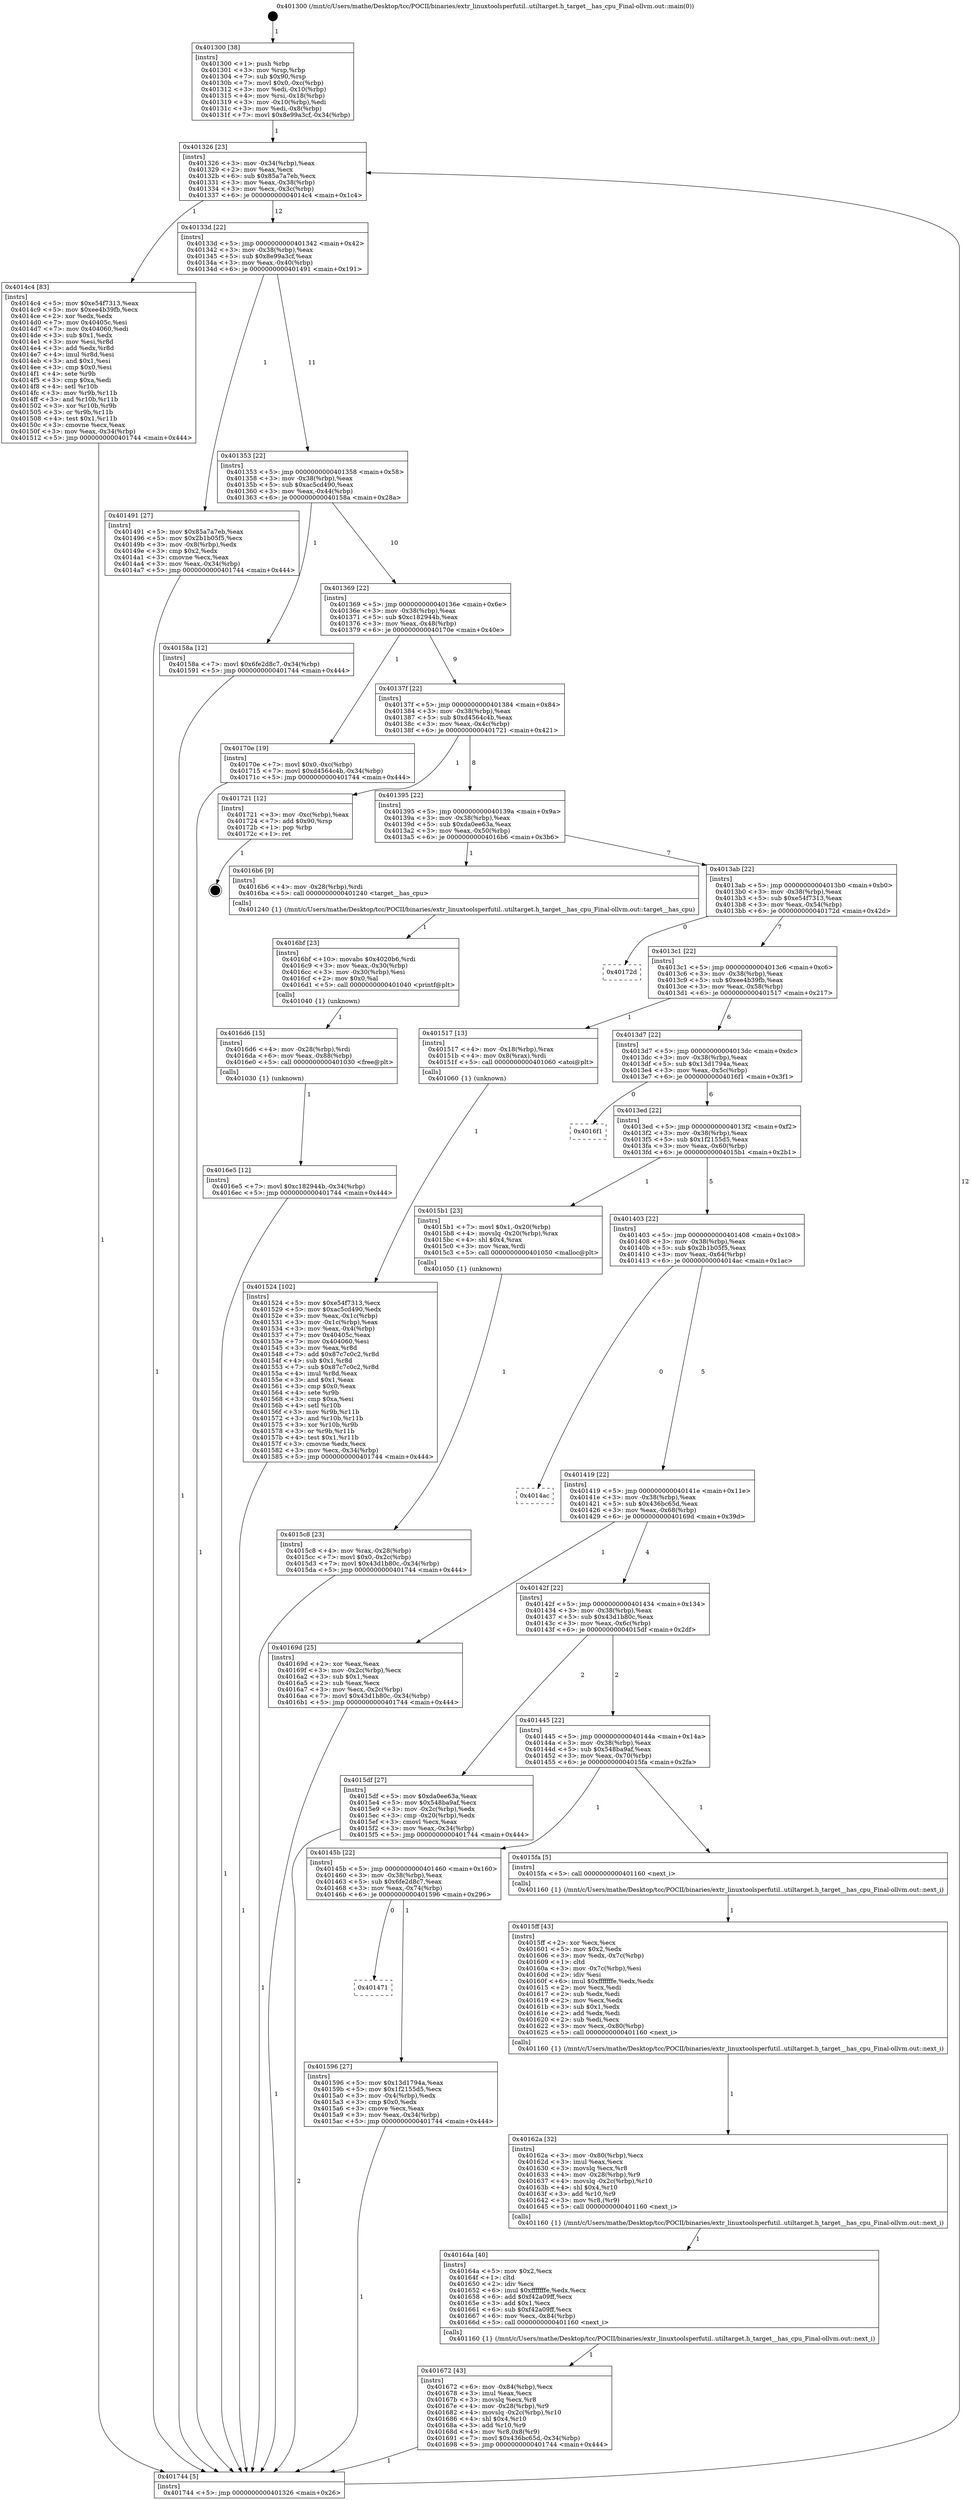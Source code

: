 digraph "0x401300" {
  label = "0x401300 (/mnt/c/Users/mathe/Desktop/tcc/POCII/binaries/extr_linuxtoolsperfutil..utiltarget.h_target__has_cpu_Final-ollvm.out::main(0))"
  labelloc = "t"
  node[shape=record]

  Entry [label="",width=0.3,height=0.3,shape=circle,fillcolor=black,style=filled]
  "0x401326" [label="{
     0x401326 [23]\l
     | [instrs]\l
     &nbsp;&nbsp;0x401326 \<+3\>: mov -0x34(%rbp),%eax\l
     &nbsp;&nbsp;0x401329 \<+2\>: mov %eax,%ecx\l
     &nbsp;&nbsp;0x40132b \<+6\>: sub $0x85a7a7eb,%ecx\l
     &nbsp;&nbsp;0x401331 \<+3\>: mov %eax,-0x38(%rbp)\l
     &nbsp;&nbsp;0x401334 \<+3\>: mov %ecx,-0x3c(%rbp)\l
     &nbsp;&nbsp;0x401337 \<+6\>: je 00000000004014c4 \<main+0x1c4\>\l
  }"]
  "0x4014c4" [label="{
     0x4014c4 [83]\l
     | [instrs]\l
     &nbsp;&nbsp;0x4014c4 \<+5\>: mov $0xe54f7313,%eax\l
     &nbsp;&nbsp;0x4014c9 \<+5\>: mov $0xee4b39fb,%ecx\l
     &nbsp;&nbsp;0x4014ce \<+2\>: xor %edx,%edx\l
     &nbsp;&nbsp;0x4014d0 \<+7\>: mov 0x40405c,%esi\l
     &nbsp;&nbsp;0x4014d7 \<+7\>: mov 0x404060,%edi\l
     &nbsp;&nbsp;0x4014de \<+3\>: sub $0x1,%edx\l
     &nbsp;&nbsp;0x4014e1 \<+3\>: mov %esi,%r8d\l
     &nbsp;&nbsp;0x4014e4 \<+3\>: add %edx,%r8d\l
     &nbsp;&nbsp;0x4014e7 \<+4\>: imul %r8d,%esi\l
     &nbsp;&nbsp;0x4014eb \<+3\>: and $0x1,%esi\l
     &nbsp;&nbsp;0x4014ee \<+3\>: cmp $0x0,%esi\l
     &nbsp;&nbsp;0x4014f1 \<+4\>: sete %r9b\l
     &nbsp;&nbsp;0x4014f5 \<+3\>: cmp $0xa,%edi\l
     &nbsp;&nbsp;0x4014f8 \<+4\>: setl %r10b\l
     &nbsp;&nbsp;0x4014fc \<+3\>: mov %r9b,%r11b\l
     &nbsp;&nbsp;0x4014ff \<+3\>: and %r10b,%r11b\l
     &nbsp;&nbsp;0x401502 \<+3\>: xor %r10b,%r9b\l
     &nbsp;&nbsp;0x401505 \<+3\>: or %r9b,%r11b\l
     &nbsp;&nbsp;0x401508 \<+4\>: test $0x1,%r11b\l
     &nbsp;&nbsp;0x40150c \<+3\>: cmovne %ecx,%eax\l
     &nbsp;&nbsp;0x40150f \<+3\>: mov %eax,-0x34(%rbp)\l
     &nbsp;&nbsp;0x401512 \<+5\>: jmp 0000000000401744 \<main+0x444\>\l
  }"]
  "0x40133d" [label="{
     0x40133d [22]\l
     | [instrs]\l
     &nbsp;&nbsp;0x40133d \<+5\>: jmp 0000000000401342 \<main+0x42\>\l
     &nbsp;&nbsp;0x401342 \<+3\>: mov -0x38(%rbp),%eax\l
     &nbsp;&nbsp;0x401345 \<+5\>: sub $0x8e99a3cf,%eax\l
     &nbsp;&nbsp;0x40134a \<+3\>: mov %eax,-0x40(%rbp)\l
     &nbsp;&nbsp;0x40134d \<+6\>: je 0000000000401491 \<main+0x191\>\l
  }"]
  Exit [label="",width=0.3,height=0.3,shape=circle,fillcolor=black,style=filled,peripheries=2]
  "0x401491" [label="{
     0x401491 [27]\l
     | [instrs]\l
     &nbsp;&nbsp;0x401491 \<+5\>: mov $0x85a7a7eb,%eax\l
     &nbsp;&nbsp;0x401496 \<+5\>: mov $0x2b1b05f5,%ecx\l
     &nbsp;&nbsp;0x40149b \<+3\>: mov -0x8(%rbp),%edx\l
     &nbsp;&nbsp;0x40149e \<+3\>: cmp $0x2,%edx\l
     &nbsp;&nbsp;0x4014a1 \<+3\>: cmovne %ecx,%eax\l
     &nbsp;&nbsp;0x4014a4 \<+3\>: mov %eax,-0x34(%rbp)\l
     &nbsp;&nbsp;0x4014a7 \<+5\>: jmp 0000000000401744 \<main+0x444\>\l
  }"]
  "0x401353" [label="{
     0x401353 [22]\l
     | [instrs]\l
     &nbsp;&nbsp;0x401353 \<+5\>: jmp 0000000000401358 \<main+0x58\>\l
     &nbsp;&nbsp;0x401358 \<+3\>: mov -0x38(%rbp),%eax\l
     &nbsp;&nbsp;0x40135b \<+5\>: sub $0xac5cd490,%eax\l
     &nbsp;&nbsp;0x401360 \<+3\>: mov %eax,-0x44(%rbp)\l
     &nbsp;&nbsp;0x401363 \<+6\>: je 000000000040158a \<main+0x28a\>\l
  }"]
  "0x401744" [label="{
     0x401744 [5]\l
     | [instrs]\l
     &nbsp;&nbsp;0x401744 \<+5\>: jmp 0000000000401326 \<main+0x26\>\l
  }"]
  "0x401300" [label="{
     0x401300 [38]\l
     | [instrs]\l
     &nbsp;&nbsp;0x401300 \<+1\>: push %rbp\l
     &nbsp;&nbsp;0x401301 \<+3\>: mov %rsp,%rbp\l
     &nbsp;&nbsp;0x401304 \<+7\>: sub $0x90,%rsp\l
     &nbsp;&nbsp;0x40130b \<+7\>: movl $0x0,-0xc(%rbp)\l
     &nbsp;&nbsp;0x401312 \<+3\>: mov %edi,-0x10(%rbp)\l
     &nbsp;&nbsp;0x401315 \<+4\>: mov %rsi,-0x18(%rbp)\l
     &nbsp;&nbsp;0x401319 \<+3\>: mov -0x10(%rbp),%edi\l
     &nbsp;&nbsp;0x40131c \<+3\>: mov %edi,-0x8(%rbp)\l
     &nbsp;&nbsp;0x40131f \<+7\>: movl $0x8e99a3cf,-0x34(%rbp)\l
  }"]
  "0x4016e5" [label="{
     0x4016e5 [12]\l
     | [instrs]\l
     &nbsp;&nbsp;0x4016e5 \<+7\>: movl $0xc182944b,-0x34(%rbp)\l
     &nbsp;&nbsp;0x4016ec \<+5\>: jmp 0000000000401744 \<main+0x444\>\l
  }"]
  "0x40158a" [label="{
     0x40158a [12]\l
     | [instrs]\l
     &nbsp;&nbsp;0x40158a \<+7\>: movl $0x6fe2d8c7,-0x34(%rbp)\l
     &nbsp;&nbsp;0x401591 \<+5\>: jmp 0000000000401744 \<main+0x444\>\l
  }"]
  "0x401369" [label="{
     0x401369 [22]\l
     | [instrs]\l
     &nbsp;&nbsp;0x401369 \<+5\>: jmp 000000000040136e \<main+0x6e\>\l
     &nbsp;&nbsp;0x40136e \<+3\>: mov -0x38(%rbp),%eax\l
     &nbsp;&nbsp;0x401371 \<+5\>: sub $0xc182944b,%eax\l
     &nbsp;&nbsp;0x401376 \<+3\>: mov %eax,-0x48(%rbp)\l
     &nbsp;&nbsp;0x401379 \<+6\>: je 000000000040170e \<main+0x40e\>\l
  }"]
  "0x4016d6" [label="{
     0x4016d6 [15]\l
     | [instrs]\l
     &nbsp;&nbsp;0x4016d6 \<+4\>: mov -0x28(%rbp),%rdi\l
     &nbsp;&nbsp;0x4016da \<+6\>: mov %eax,-0x88(%rbp)\l
     &nbsp;&nbsp;0x4016e0 \<+5\>: call 0000000000401030 \<free@plt\>\l
     | [calls]\l
     &nbsp;&nbsp;0x401030 \{1\} (unknown)\l
  }"]
  "0x40170e" [label="{
     0x40170e [19]\l
     | [instrs]\l
     &nbsp;&nbsp;0x40170e \<+7\>: movl $0x0,-0xc(%rbp)\l
     &nbsp;&nbsp;0x401715 \<+7\>: movl $0xd4564c4b,-0x34(%rbp)\l
     &nbsp;&nbsp;0x40171c \<+5\>: jmp 0000000000401744 \<main+0x444\>\l
  }"]
  "0x40137f" [label="{
     0x40137f [22]\l
     | [instrs]\l
     &nbsp;&nbsp;0x40137f \<+5\>: jmp 0000000000401384 \<main+0x84\>\l
     &nbsp;&nbsp;0x401384 \<+3\>: mov -0x38(%rbp),%eax\l
     &nbsp;&nbsp;0x401387 \<+5\>: sub $0xd4564c4b,%eax\l
     &nbsp;&nbsp;0x40138c \<+3\>: mov %eax,-0x4c(%rbp)\l
     &nbsp;&nbsp;0x40138f \<+6\>: je 0000000000401721 \<main+0x421\>\l
  }"]
  "0x4016bf" [label="{
     0x4016bf [23]\l
     | [instrs]\l
     &nbsp;&nbsp;0x4016bf \<+10\>: movabs $0x4020b6,%rdi\l
     &nbsp;&nbsp;0x4016c9 \<+3\>: mov %eax,-0x30(%rbp)\l
     &nbsp;&nbsp;0x4016cc \<+3\>: mov -0x30(%rbp),%esi\l
     &nbsp;&nbsp;0x4016cf \<+2\>: mov $0x0,%al\l
     &nbsp;&nbsp;0x4016d1 \<+5\>: call 0000000000401040 \<printf@plt\>\l
     | [calls]\l
     &nbsp;&nbsp;0x401040 \{1\} (unknown)\l
  }"]
  "0x401721" [label="{
     0x401721 [12]\l
     | [instrs]\l
     &nbsp;&nbsp;0x401721 \<+3\>: mov -0xc(%rbp),%eax\l
     &nbsp;&nbsp;0x401724 \<+7\>: add $0x90,%rsp\l
     &nbsp;&nbsp;0x40172b \<+1\>: pop %rbp\l
     &nbsp;&nbsp;0x40172c \<+1\>: ret\l
  }"]
  "0x401395" [label="{
     0x401395 [22]\l
     | [instrs]\l
     &nbsp;&nbsp;0x401395 \<+5\>: jmp 000000000040139a \<main+0x9a\>\l
     &nbsp;&nbsp;0x40139a \<+3\>: mov -0x38(%rbp),%eax\l
     &nbsp;&nbsp;0x40139d \<+5\>: sub $0xda0ee63a,%eax\l
     &nbsp;&nbsp;0x4013a2 \<+3\>: mov %eax,-0x50(%rbp)\l
     &nbsp;&nbsp;0x4013a5 \<+6\>: je 00000000004016b6 \<main+0x3b6\>\l
  }"]
  "0x401672" [label="{
     0x401672 [43]\l
     | [instrs]\l
     &nbsp;&nbsp;0x401672 \<+6\>: mov -0x84(%rbp),%ecx\l
     &nbsp;&nbsp;0x401678 \<+3\>: imul %eax,%ecx\l
     &nbsp;&nbsp;0x40167b \<+3\>: movslq %ecx,%r8\l
     &nbsp;&nbsp;0x40167e \<+4\>: mov -0x28(%rbp),%r9\l
     &nbsp;&nbsp;0x401682 \<+4\>: movslq -0x2c(%rbp),%r10\l
     &nbsp;&nbsp;0x401686 \<+4\>: shl $0x4,%r10\l
     &nbsp;&nbsp;0x40168a \<+3\>: add %r10,%r9\l
     &nbsp;&nbsp;0x40168d \<+4\>: mov %r8,0x8(%r9)\l
     &nbsp;&nbsp;0x401691 \<+7\>: movl $0x436bc65d,-0x34(%rbp)\l
     &nbsp;&nbsp;0x401698 \<+5\>: jmp 0000000000401744 \<main+0x444\>\l
  }"]
  "0x4016b6" [label="{
     0x4016b6 [9]\l
     | [instrs]\l
     &nbsp;&nbsp;0x4016b6 \<+4\>: mov -0x28(%rbp),%rdi\l
     &nbsp;&nbsp;0x4016ba \<+5\>: call 0000000000401240 \<target__has_cpu\>\l
     | [calls]\l
     &nbsp;&nbsp;0x401240 \{1\} (/mnt/c/Users/mathe/Desktop/tcc/POCII/binaries/extr_linuxtoolsperfutil..utiltarget.h_target__has_cpu_Final-ollvm.out::target__has_cpu)\l
  }"]
  "0x4013ab" [label="{
     0x4013ab [22]\l
     | [instrs]\l
     &nbsp;&nbsp;0x4013ab \<+5\>: jmp 00000000004013b0 \<main+0xb0\>\l
     &nbsp;&nbsp;0x4013b0 \<+3\>: mov -0x38(%rbp),%eax\l
     &nbsp;&nbsp;0x4013b3 \<+5\>: sub $0xe54f7313,%eax\l
     &nbsp;&nbsp;0x4013b8 \<+3\>: mov %eax,-0x54(%rbp)\l
     &nbsp;&nbsp;0x4013bb \<+6\>: je 000000000040172d \<main+0x42d\>\l
  }"]
  "0x40164a" [label="{
     0x40164a [40]\l
     | [instrs]\l
     &nbsp;&nbsp;0x40164a \<+5\>: mov $0x2,%ecx\l
     &nbsp;&nbsp;0x40164f \<+1\>: cltd\l
     &nbsp;&nbsp;0x401650 \<+2\>: idiv %ecx\l
     &nbsp;&nbsp;0x401652 \<+6\>: imul $0xfffffffe,%edx,%ecx\l
     &nbsp;&nbsp;0x401658 \<+6\>: add $0xf42a09ff,%ecx\l
     &nbsp;&nbsp;0x40165e \<+3\>: add $0x1,%ecx\l
     &nbsp;&nbsp;0x401661 \<+6\>: sub $0xf42a09ff,%ecx\l
     &nbsp;&nbsp;0x401667 \<+6\>: mov %ecx,-0x84(%rbp)\l
     &nbsp;&nbsp;0x40166d \<+5\>: call 0000000000401160 \<next_i\>\l
     | [calls]\l
     &nbsp;&nbsp;0x401160 \{1\} (/mnt/c/Users/mathe/Desktop/tcc/POCII/binaries/extr_linuxtoolsperfutil..utiltarget.h_target__has_cpu_Final-ollvm.out::next_i)\l
  }"]
  "0x40172d" [label="{
     0x40172d\l
  }", style=dashed]
  "0x4013c1" [label="{
     0x4013c1 [22]\l
     | [instrs]\l
     &nbsp;&nbsp;0x4013c1 \<+5\>: jmp 00000000004013c6 \<main+0xc6\>\l
     &nbsp;&nbsp;0x4013c6 \<+3\>: mov -0x38(%rbp),%eax\l
     &nbsp;&nbsp;0x4013c9 \<+5\>: sub $0xee4b39fb,%eax\l
     &nbsp;&nbsp;0x4013ce \<+3\>: mov %eax,-0x58(%rbp)\l
     &nbsp;&nbsp;0x4013d1 \<+6\>: je 0000000000401517 \<main+0x217\>\l
  }"]
  "0x40162a" [label="{
     0x40162a [32]\l
     | [instrs]\l
     &nbsp;&nbsp;0x40162a \<+3\>: mov -0x80(%rbp),%ecx\l
     &nbsp;&nbsp;0x40162d \<+3\>: imul %eax,%ecx\l
     &nbsp;&nbsp;0x401630 \<+3\>: movslq %ecx,%r8\l
     &nbsp;&nbsp;0x401633 \<+4\>: mov -0x28(%rbp),%r9\l
     &nbsp;&nbsp;0x401637 \<+4\>: movslq -0x2c(%rbp),%r10\l
     &nbsp;&nbsp;0x40163b \<+4\>: shl $0x4,%r10\l
     &nbsp;&nbsp;0x40163f \<+3\>: add %r10,%r9\l
     &nbsp;&nbsp;0x401642 \<+3\>: mov %r8,(%r9)\l
     &nbsp;&nbsp;0x401645 \<+5\>: call 0000000000401160 \<next_i\>\l
     | [calls]\l
     &nbsp;&nbsp;0x401160 \{1\} (/mnt/c/Users/mathe/Desktop/tcc/POCII/binaries/extr_linuxtoolsperfutil..utiltarget.h_target__has_cpu_Final-ollvm.out::next_i)\l
  }"]
  "0x401517" [label="{
     0x401517 [13]\l
     | [instrs]\l
     &nbsp;&nbsp;0x401517 \<+4\>: mov -0x18(%rbp),%rax\l
     &nbsp;&nbsp;0x40151b \<+4\>: mov 0x8(%rax),%rdi\l
     &nbsp;&nbsp;0x40151f \<+5\>: call 0000000000401060 \<atoi@plt\>\l
     | [calls]\l
     &nbsp;&nbsp;0x401060 \{1\} (unknown)\l
  }"]
  "0x4013d7" [label="{
     0x4013d7 [22]\l
     | [instrs]\l
     &nbsp;&nbsp;0x4013d7 \<+5\>: jmp 00000000004013dc \<main+0xdc\>\l
     &nbsp;&nbsp;0x4013dc \<+3\>: mov -0x38(%rbp),%eax\l
     &nbsp;&nbsp;0x4013df \<+5\>: sub $0x13d1794a,%eax\l
     &nbsp;&nbsp;0x4013e4 \<+3\>: mov %eax,-0x5c(%rbp)\l
     &nbsp;&nbsp;0x4013e7 \<+6\>: je 00000000004016f1 \<main+0x3f1\>\l
  }"]
  "0x401524" [label="{
     0x401524 [102]\l
     | [instrs]\l
     &nbsp;&nbsp;0x401524 \<+5\>: mov $0xe54f7313,%ecx\l
     &nbsp;&nbsp;0x401529 \<+5\>: mov $0xac5cd490,%edx\l
     &nbsp;&nbsp;0x40152e \<+3\>: mov %eax,-0x1c(%rbp)\l
     &nbsp;&nbsp;0x401531 \<+3\>: mov -0x1c(%rbp),%eax\l
     &nbsp;&nbsp;0x401534 \<+3\>: mov %eax,-0x4(%rbp)\l
     &nbsp;&nbsp;0x401537 \<+7\>: mov 0x40405c,%eax\l
     &nbsp;&nbsp;0x40153e \<+7\>: mov 0x404060,%esi\l
     &nbsp;&nbsp;0x401545 \<+3\>: mov %eax,%r8d\l
     &nbsp;&nbsp;0x401548 \<+7\>: add $0x87c7c0c2,%r8d\l
     &nbsp;&nbsp;0x40154f \<+4\>: sub $0x1,%r8d\l
     &nbsp;&nbsp;0x401553 \<+7\>: sub $0x87c7c0c2,%r8d\l
     &nbsp;&nbsp;0x40155a \<+4\>: imul %r8d,%eax\l
     &nbsp;&nbsp;0x40155e \<+3\>: and $0x1,%eax\l
     &nbsp;&nbsp;0x401561 \<+3\>: cmp $0x0,%eax\l
     &nbsp;&nbsp;0x401564 \<+4\>: sete %r9b\l
     &nbsp;&nbsp;0x401568 \<+3\>: cmp $0xa,%esi\l
     &nbsp;&nbsp;0x40156b \<+4\>: setl %r10b\l
     &nbsp;&nbsp;0x40156f \<+3\>: mov %r9b,%r11b\l
     &nbsp;&nbsp;0x401572 \<+3\>: and %r10b,%r11b\l
     &nbsp;&nbsp;0x401575 \<+3\>: xor %r10b,%r9b\l
     &nbsp;&nbsp;0x401578 \<+3\>: or %r9b,%r11b\l
     &nbsp;&nbsp;0x40157b \<+4\>: test $0x1,%r11b\l
     &nbsp;&nbsp;0x40157f \<+3\>: cmovne %edx,%ecx\l
     &nbsp;&nbsp;0x401582 \<+3\>: mov %ecx,-0x34(%rbp)\l
     &nbsp;&nbsp;0x401585 \<+5\>: jmp 0000000000401744 \<main+0x444\>\l
  }"]
  "0x4015ff" [label="{
     0x4015ff [43]\l
     | [instrs]\l
     &nbsp;&nbsp;0x4015ff \<+2\>: xor %ecx,%ecx\l
     &nbsp;&nbsp;0x401601 \<+5\>: mov $0x2,%edx\l
     &nbsp;&nbsp;0x401606 \<+3\>: mov %edx,-0x7c(%rbp)\l
     &nbsp;&nbsp;0x401609 \<+1\>: cltd\l
     &nbsp;&nbsp;0x40160a \<+3\>: mov -0x7c(%rbp),%esi\l
     &nbsp;&nbsp;0x40160d \<+2\>: idiv %esi\l
     &nbsp;&nbsp;0x40160f \<+6\>: imul $0xfffffffe,%edx,%edx\l
     &nbsp;&nbsp;0x401615 \<+2\>: mov %ecx,%edi\l
     &nbsp;&nbsp;0x401617 \<+2\>: sub %edx,%edi\l
     &nbsp;&nbsp;0x401619 \<+2\>: mov %ecx,%edx\l
     &nbsp;&nbsp;0x40161b \<+3\>: sub $0x1,%edx\l
     &nbsp;&nbsp;0x40161e \<+2\>: add %edx,%edi\l
     &nbsp;&nbsp;0x401620 \<+2\>: sub %edi,%ecx\l
     &nbsp;&nbsp;0x401622 \<+3\>: mov %ecx,-0x80(%rbp)\l
     &nbsp;&nbsp;0x401625 \<+5\>: call 0000000000401160 \<next_i\>\l
     | [calls]\l
     &nbsp;&nbsp;0x401160 \{1\} (/mnt/c/Users/mathe/Desktop/tcc/POCII/binaries/extr_linuxtoolsperfutil..utiltarget.h_target__has_cpu_Final-ollvm.out::next_i)\l
  }"]
  "0x4016f1" [label="{
     0x4016f1\l
  }", style=dashed]
  "0x4013ed" [label="{
     0x4013ed [22]\l
     | [instrs]\l
     &nbsp;&nbsp;0x4013ed \<+5\>: jmp 00000000004013f2 \<main+0xf2\>\l
     &nbsp;&nbsp;0x4013f2 \<+3\>: mov -0x38(%rbp),%eax\l
     &nbsp;&nbsp;0x4013f5 \<+5\>: sub $0x1f2155d5,%eax\l
     &nbsp;&nbsp;0x4013fa \<+3\>: mov %eax,-0x60(%rbp)\l
     &nbsp;&nbsp;0x4013fd \<+6\>: je 00000000004015b1 \<main+0x2b1\>\l
  }"]
  "0x4015c8" [label="{
     0x4015c8 [23]\l
     | [instrs]\l
     &nbsp;&nbsp;0x4015c8 \<+4\>: mov %rax,-0x28(%rbp)\l
     &nbsp;&nbsp;0x4015cc \<+7\>: movl $0x0,-0x2c(%rbp)\l
     &nbsp;&nbsp;0x4015d3 \<+7\>: movl $0x43d1b80c,-0x34(%rbp)\l
     &nbsp;&nbsp;0x4015da \<+5\>: jmp 0000000000401744 \<main+0x444\>\l
  }"]
  "0x4015b1" [label="{
     0x4015b1 [23]\l
     | [instrs]\l
     &nbsp;&nbsp;0x4015b1 \<+7\>: movl $0x1,-0x20(%rbp)\l
     &nbsp;&nbsp;0x4015b8 \<+4\>: movslq -0x20(%rbp),%rax\l
     &nbsp;&nbsp;0x4015bc \<+4\>: shl $0x4,%rax\l
     &nbsp;&nbsp;0x4015c0 \<+3\>: mov %rax,%rdi\l
     &nbsp;&nbsp;0x4015c3 \<+5\>: call 0000000000401050 \<malloc@plt\>\l
     | [calls]\l
     &nbsp;&nbsp;0x401050 \{1\} (unknown)\l
  }"]
  "0x401403" [label="{
     0x401403 [22]\l
     | [instrs]\l
     &nbsp;&nbsp;0x401403 \<+5\>: jmp 0000000000401408 \<main+0x108\>\l
     &nbsp;&nbsp;0x401408 \<+3\>: mov -0x38(%rbp),%eax\l
     &nbsp;&nbsp;0x40140b \<+5\>: sub $0x2b1b05f5,%eax\l
     &nbsp;&nbsp;0x401410 \<+3\>: mov %eax,-0x64(%rbp)\l
     &nbsp;&nbsp;0x401413 \<+6\>: je 00000000004014ac \<main+0x1ac\>\l
  }"]
  "0x401471" [label="{
     0x401471\l
  }", style=dashed]
  "0x4014ac" [label="{
     0x4014ac\l
  }", style=dashed]
  "0x401419" [label="{
     0x401419 [22]\l
     | [instrs]\l
     &nbsp;&nbsp;0x401419 \<+5\>: jmp 000000000040141e \<main+0x11e\>\l
     &nbsp;&nbsp;0x40141e \<+3\>: mov -0x38(%rbp),%eax\l
     &nbsp;&nbsp;0x401421 \<+5\>: sub $0x436bc65d,%eax\l
     &nbsp;&nbsp;0x401426 \<+3\>: mov %eax,-0x68(%rbp)\l
     &nbsp;&nbsp;0x401429 \<+6\>: je 000000000040169d \<main+0x39d\>\l
  }"]
  "0x401596" [label="{
     0x401596 [27]\l
     | [instrs]\l
     &nbsp;&nbsp;0x401596 \<+5\>: mov $0x13d1794a,%eax\l
     &nbsp;&nbsp;0x40159b \<+5\>: mov $0x1f2155d5,%ecx\l
     &nbsp;&nbsp;0x4015a0 \<+3\>: mov -0x4(%rbp),%edx\l
     &nbsp;&nbsp;0x4015a3 \<+3\>: cmp $0x0,%edx\l
     &nbsp;&nbsp;0x4015a6 \<+3\>: cmove %ecx,%eax\l
     &nbsp;&nbsp;0x4015a9 \<+3\>: mov %eax,-0x34(%rbp)\l
     &nbsp;&nbsp;0x4015ac \<+5\>: jmp 0000000000401744 \<main+0x444\>\l
  }"]
  "0x40169d" [label="{
     0x40169d [25]\l
     | [instrs]\l
     &nbsp;&nbsp;0x40169d \<+2\>: xor %eax,%eax\l
     &nbsp;&nbsp;0x40169f \<+3\>: mov -0x2c(%rbp),%ecx\l
     &nbsp;&nbsp;0x4016a2 \<+3\>: sub $0x1,%eax\l
     &nbsp;&nbsp;0x4016a5 \<+2\>: sub %eax,%ecx\l
     &nbsp;&nbsp;0x4016a7 \<+3\>: mov %ecx,-0x2c(%rbp)\l
     &nbsp;&nbsp;0x4016aa \<+7\>: movl $0x43d1b80c,-0x34(%rbp)\l
     &nbsp;&nbsp;0x4016b1 \<+5\>: jmp 0000000000401744 \<main+0x444\>\l
  }"]
  "0x40142f" [label="{
     0x40142f [22]\l
     | [instrs]\l
     &nbsp;&nbsp;0x40142f \<+5\>: jmp 0000000000401434 \<main+0x134\>\l
     &nbsp;&nbsp;0x401434 \<+3\>: mov -0x38(%rbp),%eax\l
     &nbsp;&nbsp;0x401437 \<+5\>: sub $0x43d1b80c,%eax\l
     &nbsp;&nbsp;0x40143c \<+3\>: mov %eax,-0x6c(%rbp)\l
     &nbsp;&nbsp;0x40143f \<+6\>: je 00000000004015df \<main+0x2df\>\l
  }"]
  "0x40145b" [label="{
     0x40145b [22]\l
     | [instrs]\l
     &nbsp;&nbsp;0x40145b \<+5\>: jmp 0000000000401460 \<main+0x160\>\l
     &nbsp;&nbsp;0x401460 \<+3\>: mov -0x38(%rbp),%eax\l
     &nbsp;&nbsp;0x401463 \<+5\>: sub $0x6fe2d8c7,%eax\l
     &nbsp;&nbsp;0x401468 \<+3\>: mov %eax,-0x74(%rbp)\l
     &nbsp;&nbsp;0x40146b \<+6\>: je 0000000000401596 \<main+0x296\>\l
  }"]
  "0x4015df" [label="{
     0x4015df [27]\l
     | [instrs]\l
     &nbsp;&nbsp;0x4015df \<+5\>: mov $0xda0ee63a,%eax\l
     &nbsp;&nbsp;0x4015e4 \<+5\>: mov $0x548ba9af,%ecx\l
     &nbsp;&nbsp;0x4015e9 \<+3\>: mov -0x2c(%rbp),%edx\l
     &nbsp;&nbsp;0x4015ec \<+3\>: cmp -0x20(%rbp),%edx\l
     &nbsp;&nbsp;0x4015ef \<+3\>: cmovl %ecx,%eax\l
     &nbsp;&nbsp;0x4015f2 \<+3\>: mov %eax,-0x34(%rbp)\l
     &nbsp;&nbsp;0x4015f5 \<+5\>: jmp 0000000000401744 \<main+0x444\>\l
  }"]
  "0x401445" [label="{
     0x401445 [22]\l
     | [instrs]\l
     &nbsp;&nbsp;0x401445 \<+5\>: jmp 000000000040144a \<main+0x14a\>\l
     &nbsp;&nbsp;0x40144a \<+3\>: mov -0x38(%rbp),%eax\l
     &nbsp;&nbsp;0x40144d \<+5\>: sub $0x548ba9af,%eax\l
     &nbsp;&nbsp;0x401452 \<+3\>: mov %eax,-0x70(%rbp)\l
     &nbsp;&nbsp;0x401455 \<+6\>: je 00000000004015fa \<main+0x2fa\>\l
  }"]
  "0x4015fa" [label="{
     0x4015fa [5]\l
     | [instrs]\l
     &nbsp;&nbsp;0x4015fa \<+5\>: call 0000000000401160 \<next_i\>\l
     | [calls]\l
     &nbsp;&nbsp;0x401160 \{1\} (/mnt/c/Users/mathe/Desktop/tcc/POCII/binaries/extr_linuxtoolsperfutil..utiltarget.h_target__has_cpu_Final-ollvm.out::next_i)\l
  }"]
  Entry -> "0x401300" [label=" 1"]
  "0x401326" -> "0x4014c4" [label=" 1"]
  "0x401326" -> "0x40133d" [label=" 12"]
  "0x401721" -> Exit [label=" 1"]
  "0x40133d" -> "0x401491" [label=" 1"]
  "0x40133d" -> "0x401353" [label=" 11"]
  "0x401491" -> "0x401744" [label=" 1"]
  "0x401300" -> "0x401326" [label=" 1"]
  "0x401744" -> "0x401326" [label=" 12"]
  "0x4014c4" -> "0x401744" [label=" 1"]
  "0x40170e" -> "0x401744" [label=" 1"]
  "0x401353" -> "0x40158a" [label=" 1"]
  "0x401353" -> "0x401369" [label=" 10"]
  "0x4016e5" -> "0x401744" [label=" 1"]
  "0x401369" -> "0x40170e" [label=" 1"]
  "0x401369" -> "0x40137f" [label=" 9"]
  "0x4016d6" -> "0x4016e5" [label=" 1"]
  "0x40137f" -> "0x401721" [label=" 1"]
  "0x40137f" -> "0x401395" [label=" 8"]
  "0x4016bf" -> "0x4016d6" [label=" 1"]
  "0x401395" -> "0x4016b6" [label=" 1"]
  "0x401395" -> "0x4013ab" [label=" 7"]
  "0x4016b6" -> "0x4016bf" [label=" 1"]
  "0x4013ab" -> "0x40172d" [label=" 0"]
  "0x4013ab" -> "0x4013c1" [label=" 7"]
  "0x40169d" -> "0x401744" [label=" 1"]
  "0x4013c1" -> "0x401517" [label=" 1"]
  "0x4013c1" -> "0x4013d7" [label=" 6"]
  "0x401517" -> "0x401524" [label=" 1"]
  "0x401524" -> "0x401744" [label=" 1"]
  "0x40158a" -> "0x401744" [label=" 1"]
  "0x401672" -> "0x401744" [label=" 1"]
  "0x4013d7" -> "0x4016f1" [label=" 0"]
  "0x4013d7" -> "0x4013ed" [label=" 6"]
  "0x40164a" -> "0x401672" [label=" 1"]
  "0x4013ed" -> "0x4015b1" [label=" 1"]
  "0x4013ed" -> "0x401403" [label=" 5"]
  "0x40162a" -> "0x40164a" [label=" 1"]
  "0x401403" -> "0x4014ac" [label=" 0"]
  "0x401403" -> "0x401419" [label=" 5"]
  "0x4015ff" -> "0x40162a" [label=" 1"]
  "0x401419" -> "0x40169d" [label=" 1"]
  "0x401419" -> "0x40142f" [label=" 4"]
  "0x4015fa" -> "0x4015ff" [label=" 1"]
  "0x40142f" -> "0x4015df" [label=" 2"]
  "0x40142f" -> "0x401445" [label=" 2"]
  "0x4015c8" -> "0x401744" [label=" 1"]
  "0x401445" -> "0x4015fa" [label=" 1"]
  "0x401445" -> "0x40145b" [label=" 1"]
  "0x4015df" -> "0x401744" [label=" 2"]
  "0x40145b" -> "0x401596" [label=" 1"]
  "0x40145b" -> "0x401471" [label=" 0"]
  "0x401596" -> "0x401744" [label=" 1"]
  "0x4015b1" -> "0x4015c8" [label=" 1"]
}

